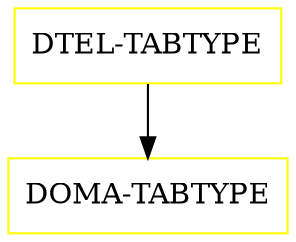 digraph G {
  "DTEL-TABTYPE" [shape=box,color=yellow];
  "DOMA-TABTYPE" [shape=box,color=yellow,URL="./DOMA_TABTYPE.html"];
  "DTEL-TABTYPE" -> "DOMA-TABTYPE";
}
